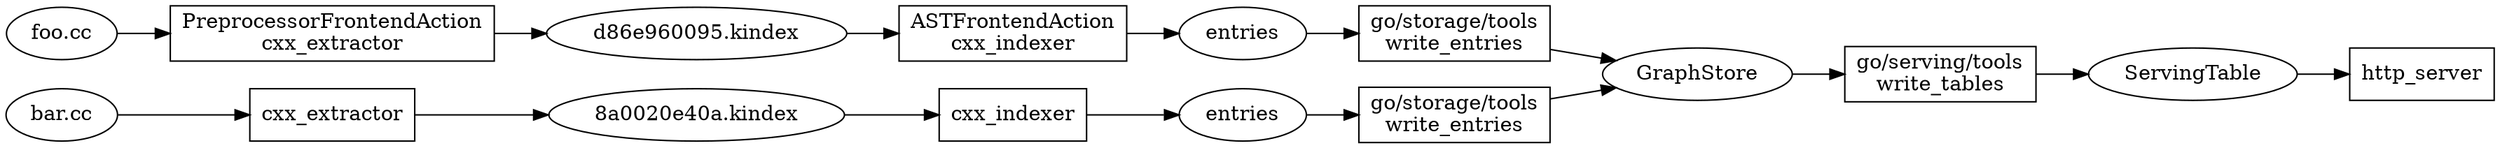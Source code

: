 digraph K {
rankdir=LR;
"foo.cc" -> E1 -> "d86e960095.kindex" -> I1 -> e1 -> W1 -> GraphStore
"bar.cc" -> E2 -> "8a0020e40a.kindex" -> I2 -> e2 -> W2 -> GraphStore
GraphStore -> "write_tables" -> "ServingTable" -> "http_server"
E1[label="PreprocessorFrontendAction\ncxx_extractor", shape=box]
E2[label="cxx_extractor", shape=box]
I1[label="ASTFrontendAction\ncxx_indexer", shape=box]
I2[label="cxx_indexer", shape=box]
e1[label="entries"]
e2[label="entries"]
W1[label="go/storage/tools\nwrite_entries", shape=box]
W2[label="go/storage/tools\nwrite_entries", shape=box]
"write_tables"[label="go/serving/tools\nwrite_tables", shape=box]
"http_server"[shape=box]
}
